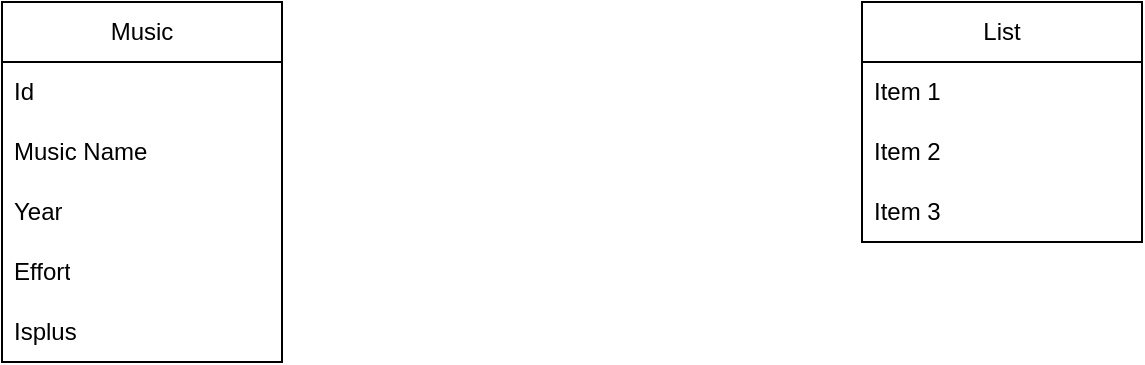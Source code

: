 <mxfile version="23.1.5" type="github">
  <diagram id="C5RBs43oDa-KdzZeNtuy" name="Page-1">
    <mxGraphModel dx="1434" dy="764" grid="1" gridSize="10" guides="1" tooltips="1" connect="1" arrows="1" fold="1" page="1" pageScale="1" pageWidth="827" pageHeight="1169" math="0" shadow="0">
      <root>
        <mxCell id="WIyWlLk6GJQsqaUBKTNV-0" />
        <mxCell id="WIyWlLk6GJQsqaUBKTNV-1" parent="WIyWlLk6GJQsqaUBKTNV-0" />
        <mxCell id="LHDuHSCuEcxgjAz6uiLd-1" value="Music" style="swimlane;fontStyle=0;childLayout=stackLayout;horizontal=1;startSize=30;horizontalStack=0;resizeParent=1;resizeParentMax=0;resizeLast=0;collapsible=1;marginBottom=0;whiteSpace=wrap;html=1;" vertex="1" parent="WIyWlLk6GJQsqaUBKTNV-1">
          <mxGeometry x="100" y="70" width="140" height="180" as="geometry" />
        </mxCell>
        <mxCell id="LHDuHSCuEcxgjAz6uiLd-2" value="Id" style="text;strokeColor=none;fillColor=none;align=left;verticalAlign=middle;spacingLeft=4;spacingRight=4;overflow=hidden;points=[[0,0.5],[1,0.5]];portConstraint=eastwest;rotatable=0;whiteSpace=wrap;html=1;" vertex="1" parent="LHDuHSCuEcxgjAz6uiLd-1">
          <mxGeometry y="30" width="140" height="30" as="geometry" />
        </mxCell>
        <mxCell id="LHDuHSCuEcxgjAz6uiLd-3" value="Music Name" style="text;strokeColor=none;fillColor=none;align=left;verticalAlign=middle;spacingLeft=4;spacingRight=4;overflow=hidden;points=[[0,0.5],[1,0.5]];portConstraint=eastwest;rotatable=0;whiteSpace=wrap;html=1;" vertex="1" parent="LHDuHSCuEcxgjAz6uiLd-1">
          <mxGeometry y="60" width="140" height="30" as="geometry" />
        </mxCell>
        <mxCell id="LHDuHSCuEcxgjAz6uiLd-4" value="Year" style="text;strokeColor=none;fillColor=none;align=left;verticalAlign=middle;spacingLeft=4;spacingRight=4;overflow=hidden;points=[[0,0.5],[1,0.5]];portConstraint=eastwest;rotatable=0;whiteSpace=wrap;html=1;" vertex="1" parent="LHDuHSCuEcxgjAz6uiLd-1">
          <mxGeometry y="90" width="140" height="30" as="geometry" />
        </mxCell>
        <mxCell id="LHDuHSCuEcxgjAz6uiLd-12" value="Effort" style="text;strokeColor=none;fillColor=none;align=left;verticalAlign=middle;spacingLeft=4;spacingRight=4;overflow=hidden;points=[[0,0.5],[1,0.5]];portConstraint=eastwest;rotatable=0;whiteSpace=wrap;html=1;" vertex="1" parent="LHDuHSCuEcxgjAz6uiLd-1">
          <mxGeometry y="120" width="140" height="30" as="geometry" />
        </mxCell>
        <mxCell id="LHDuHSCuEcxgjAz6uiLd-11" value="Isplus" style="text;strokeColor=none;fillColor=none;align=left;verticalAlign=middle;spacingLeft=4;spacingRight=4;overflow=hidden;points=[[0,0.5],[1,0.5]];portConstraint=eastwest;rotatable=0;whiteSpace=wrap;html=1;" vertex="1" parent="LHDuHSCuEcxgjAz6uiLd-1">
          <mxGeometry y="150" width="140" height="30" as="geometry" />
        </mxCell>
        <mxCell id="LHDuHSCuEcxgjAz6uiLd-5" value="List" style="swimlane;fontStyle=0;childLayout=stackLayout;horizontal=1;startSize=30;horizontalStack=0;resizeParent=1;resizeParentMax=0;resizeLast=0;collapsible=1;marginBottom=0;whiteSpace=wrap;html=1;" vertex="1" parent="WIyWlLk6GJQsqaUBKTNV-1">
          <mxGeometry x="530" y="70" width="140" height="120" as="geometry" />
        </mxCell>
        <mxCell id="LHDuHSCuEcxgjAz6uiLd-6" value="Item 1" style="text;strokeColor=none;fillColor=none;align=left;verticalAlign=middle;spacingLeft=4;spacingRight=4;overflow=hidden;points=[[0,0.5],[1,0.5]];portConstraint=eastwest;rotatable=0;whiteSpace=wrap;html=1;" vertex="1" parent="LHDuHSCuEcxgjAz6uiLd-5">
          <mxGeometry y="30" width="140" height="30" as="geometry" />
        </mxCell>
        <mxCell id="LHDuHSCuEcxgjAz6uiLd-7" value="Item 2" style="text;strokeColor=none;fillColor=none;align=left;verticalAlign=middle;spacingLeft=4;spacingRight=4;overflow=hidden;points=[[0,0.5],[1,0.5]];portConstraint=eastwest;rotatable=0;whiteSpace=wrap;html=1;" vertex="1" parent="LHDuHSCuEcxgjAz6uiLd-5">
          <mxGeometry y="60" width="140" height="30" as="geometry" />
        </mxCell>
        <mxCell id="LHDuHSCuEcxgjAz6uiLd-8" value="Item 3" style="text;strokeColor=none;fillColor=none;align=left;verticalAlign=middle;spacingLeft=4;spacingRight=4;overflow=hidden;points=[[0,0.5],[1,0.5]];portConstraint=eastwest;rotatable=0;whiteSpace=wrap;html=1;" vertex="1" parent="LHDuHSCuEcxgjAz6uiLd-5">
          <mxGeometry y="90" width="140" height="30" as="geometry" />
        </mxCell>
      </root>
    </mxGraphModel>
  </diagram>
</mxfile>

